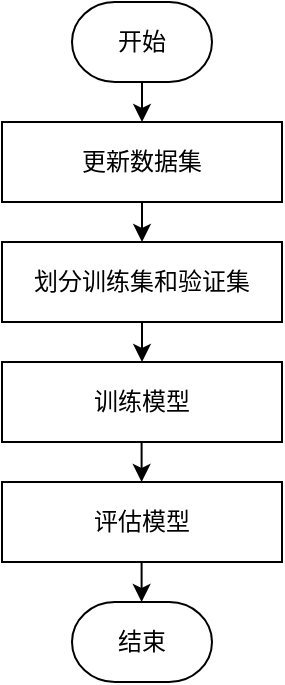 <mxfile version="14.2.7" type="github">
  <diagram id="C5RBs43oDa-KdzZeNtuy" name="Page-1">
    <mxGraphModel dx="1422" dy="776" grid="1" gridSize="10" guides="1" tooltips="1" connect="1" arrows="1" fold="1" page="1" pageScale="1" pageWidth="827" pageHeight="1169" math="0" shadow="0">
      <root>
        <mxCell id="WIyWlLk6GJQsqaUBKTNV-0" />
        <mxCell id="WIyWlLk6GJQsqaUBKTNV-1" parent="WIyWlLk6GJQsqaUBKTNV-0" />
        <mxCell id="D1-YBusbFk8xAOi95iSE-8" style="edgeStyle=orthogonalEdgeStyle;rounded=0;orthogonalLoop=1;jettySize=auto;html=1;exitX=0.5;exitY=1;exitDx=0;exitDy=0;exitPerimeter=0;" parent="WIyWlLk6GJQsqaUBKTNV-1" edge="1">
          <mxGeometry relative="1" as="geometry">
            <mxPoint x="515" y="190" as="targetPoint" />
            <mxPoint x="515" y="170" as="sourcePoint" />
          </mxGeometry>
        </mxCell>
        <mxCell id="D1-YBusbFk8xAOi95iSE-3" value="结束" style="strokeWidth=1;html=1;shape=mxgraph.flowchart.terminator;whiteSpace=wrap;" parent="WIyWlLk6GJQsqaUBKTNV-1" vertex="1">
          <mxGeometry x="480" y="430" width="70" height="40" as="geometry" />
        </mxCell>
        <mxCell id="o1XNKd1ifMhob8s2GxKL-3" style="edgeStyle=orthogonalEdgeStyle;rounded=0;orthogonalLoop=1;jettySize=auto;html=1;exitX=0.5;exitY=1;exitDx=0;exitDy=0;entryX=0.5;entryY=0;entryDx=0;entryDy=0;" parent="WIyWlLk6GJQsqaUBKTNV-1" source="D1-YBusbFk8xAOi95iSE-4" target="D1-YBusbFk8xAOi95iSE-9" edge="1">
          <mxGeometry relative="1" as="geometry" />
        </mxCell>
        <mxCell id="D1-YBusbFk8xAOi95iSE-4" value="更新数据集" style="rounded=0;whiteSpace=wrap;html=1;absoluteArcSize=1;arcSize=14;strokeWidth=1;" parent="WIyWlLk6GJQsqaUBKTNV-1" vertex="1">
          <mxGeometry x="445" y="190" width="140" height="40" as="geometry" />
        </mxCell>
        <mxCell id="XiOgZOSzOUes8FZycz9D-0" style="edgeStyle=orthogonalEdgeStyle;rounded=0;orthogonalLoop=1;jettySize=auto;html=1;exitX=0.5;exitY=1;exitDx=0;exitDy=0;entryX=0.5;entryY=0;entryDx=0;entryDy=0;" parent="WIyWlLk6GJQsqaUBKTNV-1" source="D1-YBusbFk8xAOi95iSE-9" target="fZ24Pr49zIEkieA5GfXy-0" edge="1">
          <mxGeometry relative="1" as="geometry" />
        </mxCell>
        <mxCell id="D1-YBusbFk8xAOi95iSE-9" value="划分训练集和验证集" style="rounded=0;whiteSpace=wrap;html=1;absoluteArcSize=1;arcSize=14;strokeWidth=1;" parent="WIyWlLk6GJQsqaUBKTNV-1" vertex="1">
          <mxGeometry x="445" y="250" width="140" height="40" as="geometry" />
        </mxCell>
        <mxCell id="fZ24Pr49zIEkieA5GfXy-0" value="训练模型" style="rounded=0;whiteSpace=wrap;html=1;absoluteArcSize=1;arcSize=14;strokeWidth=1;" parent="WIyWlLk6GJQsqaUBKTNV-1" vertex="1">
          <mxGeometry x="445" y="310" width="140" height="40" as="geometry" />
        </mxCell>
        <mxCell id="fZ24Pr49zIEkieA5GfXy-1" value="评估模型" style="rounded=0;whiteSpace=wrap;html=1;absoluteArcSize=1;arcSize=14;strokeWidth=1;" parent="WIyWlLk6GJQsqaUBKTNV-1" vertex="1">
          <mxGeometry x="445" y="370" width="140" height="40" as="geometry" />
        </mxCell>
        <mxCell id="fZ24Pr49zIEkieA5GfXy-4" style="edgeStyle=orthogonalEdgeStyle;rounded=0;orthogonalLoop=1;jettySize=auto;html=1;exitX=0.5;exitY=1;exitDx=0;exitDy=0;" parent="WIyWlLk6GJQsqaUBKTNV-1" edge="1">
          <mxGeometry relative="1" as="geometry">
            <mxPoint x="514.8" y="410" as="sourcePoint" />
            <mxPoint x="514.8" y="430" as="targetPoint" />
          </mxGeometry>
        </mxCell>
        <mxCell id="fZ24Pr49zIEkieA5GfXy-5" style="edgeStyle=orthogonalEdgeStyle;rounded=0;orthogonalLoop=1;jettySize=auto;html=1;exitX=0.5;exitY=1;exitDx=0;exitDy=0;" parent="WIyWlLk6GJQsqaUBKTNV-1" edge="1">
          <mxGeometry relative="1" as="geometry">
            <mxPoint x="514.8" y="350" as="sourcePoint" />
            <mxPoint x="514.8" y="370" as="targetPoint" />
          </mxGeometry>
        </mxCell>
        <mxCell id="c5ESkP7yBdSMl39dOV1f-0" value="开始" style="strokeWidth=1;html=1;shape=mxgraph.flowchart.terminator;whiteSpace=wrap;" vertex="1" parent="WIyWlLk6GJQsqaUBKTNV-1">
          <mxGeometry x="480" y="130" width="70" height="40" as="geometry" />
        </mxCell>
      </root>
    </mxGraphModel>
  </diagram>
</mxfile>
